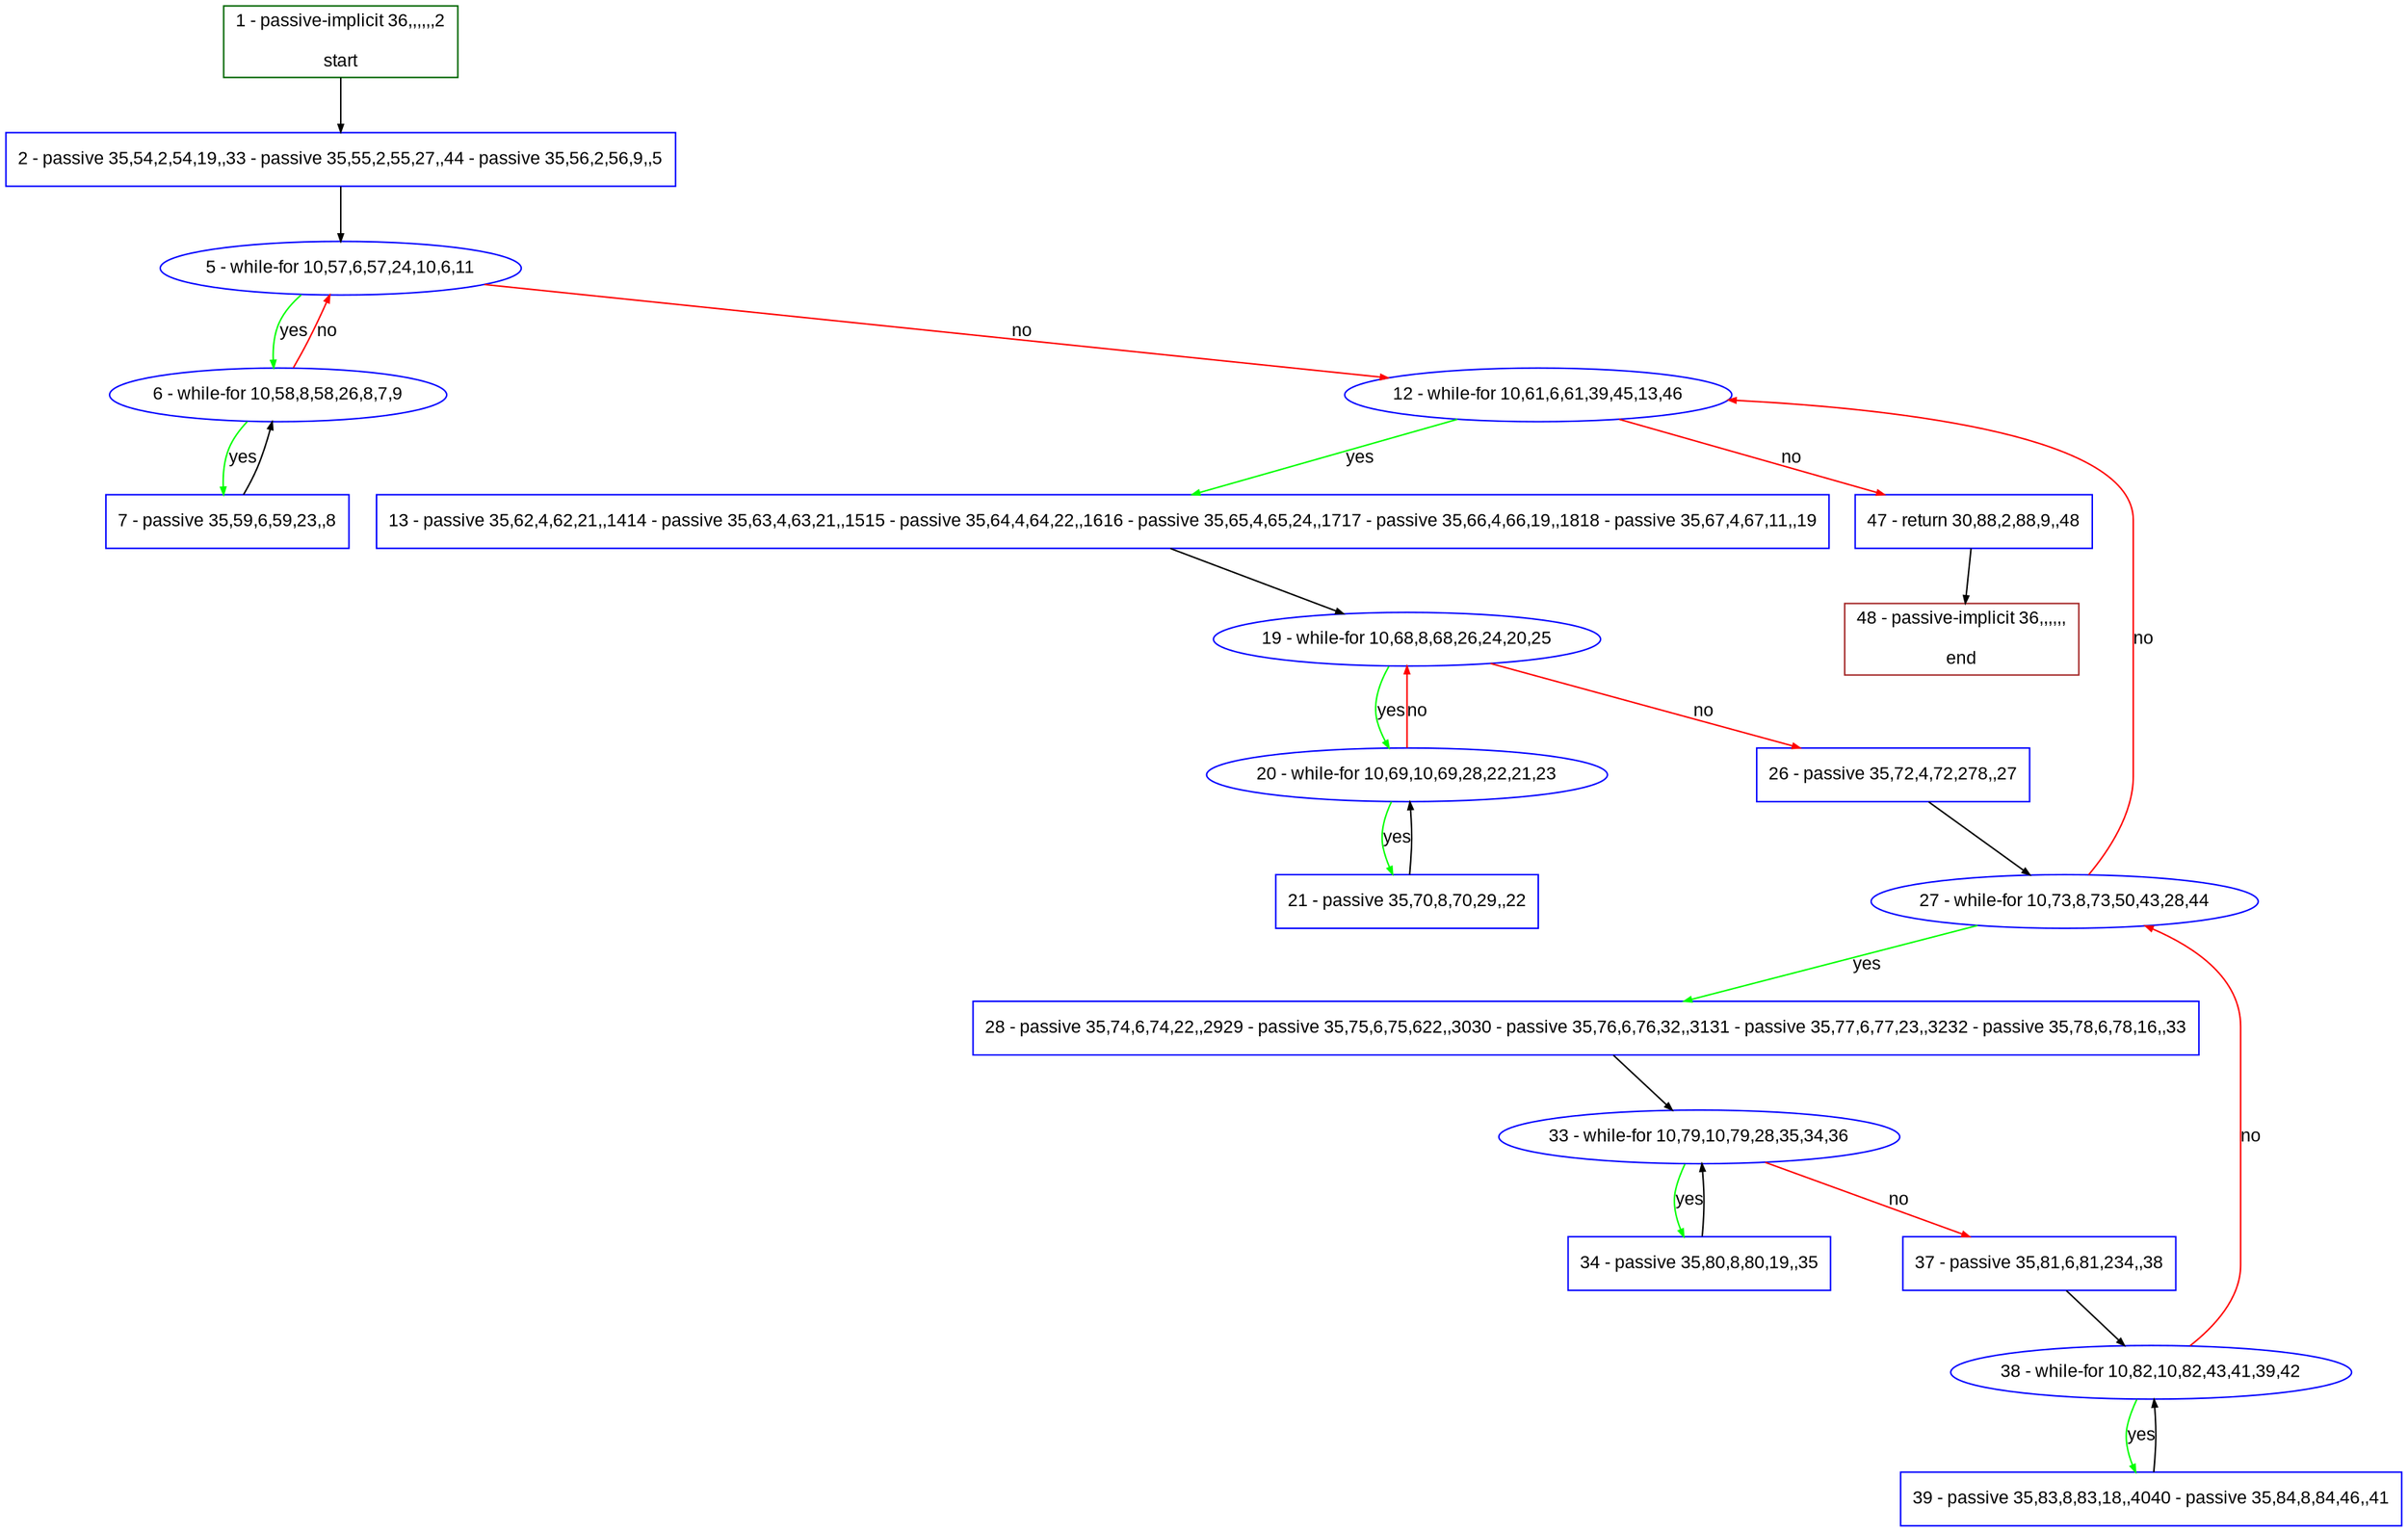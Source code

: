 digraph "" {
  graph [pack="true", label="", fontsize="12", packmode="clust", fontname="Arial", fillcolor="#FFFFCC", bgcolor="white", style="rounded,filled", compound="true"];
  node [node_initialized="no", label="", color="grey", fontsize="12", fillcolor="white", fontname="Arial", style="filled", shape="rectangle", compound="true", fixedsize="false"];
  edge [fontcolor="black", arrowhead="normal", arrowtail="none", arrowsize="0.5", ltail="", label="", color="black", fontsize="12", lhead="", fontname="Arial", dir="forward", compound="true"];
  __N1 [label="2 - passive 35,54,2,54,19,,33 - passive 35,55,2,55,27,,44 - passive 35,56,2,56,9,,5", color="#0000ff", fillcolor="#ffffff", style="filled", shape="box"];
  __N2 [label="1 - passive-implicit 36,,,,,,2\n\nstart", color="#006400", fillcolor="#ffffff", style="filled", shape="box"];
  __N3 [label="5 - while-for 10,57,6,57,24,10,6,11", color="#0000ff", fillcolor="#ffffff", style="filled", shape="oval"];
  __N4 [label="6 - while-for 10,58,8,58,26,8,7,9", color="#0000ff", fillcolor="#ffffff", style="filled", shape="oval"];
  __N5 [label="12 - while-for 10,61,6,61,39,45,13,46", color="#0000ff", fillcolor="#ffffff", style="filled", shape="oval"];
  __N6 [label="7 - passive 35,59,6,59,23,,8", color="#0000ff", fillcolor="#ffffff", style="filled", shape="box"];
  __N7 [label="13 - passive 35,62,4,62,21,,1414 - passive 35,63,4,63,21,,1515 - passive 35,64,4,64,22,,1616 - passive 35,65,4,65,24,,1717 - passive 35,66,4,66,19,,1818 - passive 35,67,4,67,11,,19", color="#0000ff", fillcolor="#ffffff", style="filled", shape="box"];
  __N8 [label="47 - return 30,88,2,88,9,,48", color="#0000ff", fillcolor="#ffffff", style="filled", shape="box"];
  __N9 [label="19 - while-for 10,68,8,68,26,24,20,25", color="#0000ff", fillcolor="#ffffff", style="filled", shape="oval"];
  __N10 [label="20 - while-for 10,69,10,69,28,22,21,23", color="#0000ff", fillcolor="#ffffff", style="filled", shape="oval"];
  __N11 [label="26 - passive 35,72,4,72,278,,27", color="#0000ff", fillcolor="#ffffff", style="filled", shape="box"];
  __N12 [label="21 - passive 35,70,8,70,29,,22", color="#0000ff", fillcolor="#ffffff", style="filled", shape="box"];
  __N13 [label="27 - while-for 10,73,8,73,50,43,28,44", color="#0000ff", fillcolor="#ffffff", style="filled", shape="oval"];
  __N14 [label="28 - passive 35,74,6,74,22,,2929 - passive 35,75,6,75,622,,3030 - passive 35,76,6,76,32,,3131 - passive 35,77,6,77,23,,3232 - passive 35,78,6,78,16,,33", color="#0000ff", fillcolor="#ffffff", style="filled", shape="box"];
  __N15 [label="33 - while-for 10,79,10,79,28,35,34,36", color="#0000ff", fillcolor="#ffffff", style="filled", shape="oval"];
  __N16 [label="34 - passive 35,80,8,80,19,,35", color="#0000ff", fillcolor="#ffffff", style="filled", shape="box"];
  __N17 [label="37 - passive 35,81,6,81,234,,38", color="#0000ff", fillcolor="#ffffff", style="filled", shape="box"];
  __N18 [label="38 - while-for 10,82,10,82,43,41,39,42", color="#0000ff", fillcolor="#ffffff", style="filled", shape="oval"];
  __N19 [label="39 - passive 35,83,8,83,18,,4040 - passive 35,84,8,84,46,,41", color="#0000ff", fillcolor="#ffffff", style="filled", shape="box"];
  __N20 [label="48 - passive-implicit 36,,,,,,\n\nend", color="#a52a2a", fillcolor="#ffffff", style="filled", shape="box"];
  __N2 -> __N1 [arrowhead="normal", arrowtail="none", color="#000000", label="", dir="forward"];
  __N1 -> __N3 [arrowhead="normal", arrowtail="none", color="#000000", label="", dir="forward"];
  __N3 -> __N4 [arrowhead="normal", arrowtail="none", color="#00ff00", label="yes", dir="forward"];
  __N4 -> __N3 [arrowhead="normal", arrowtail="none", color="#ff0000", label="no", dir="forward"];
  __N3 -> __N5 [arrowhead="normal", arrowtail="none", color="#ff0000", label="no", dir="forward"];
  __N4 -> __N6 [arrowhead="normal", arrowtail="none", color="#00ff00", label="yes", dir="forward"];
  __N6 -> __N4 [arrowhead="normal", arrowtail="none", color="#000000", label="", dir="forward"];
  __N5 -> __N7 [arrowhead="normal", arrowtail="none", color="#00ff00", label="yes", dir="forward"];
  __N5 -> __N8 [arrowhead="normal", arrowtail="none", color="#ff0000", label="no", dir="forward"];
  __N7 -> __N9 [arrowhead="normal", arrowtail="none", color="#000000", label="", dir="forward"];
  __N9 -> __N10 [arrowhead="normal", arrowtail="none", color="#00ff00", label="yes", dir="forward"];
  __N10 -> __N9 [arrowhead="normal", arrowtail="none", color="#ff0000", label="no", dir="forward"];
  __N9 -> __N11 [arrowhead="normal", arrowtail="none", color="#ff0000", label="no", dir="forward"];
  __N10 -> __N12 [arrowhead="normal", arrowtail="none", color="#00ff00", label="yes", dir="forward"];
  __N12 -> __N10 [arrowhead="normal", arrowtail="none", color="#000000", label="", dir="forward"];
  __N11 -> __N13 [arrowhead="normal", arrowtail="none", color="#000000", label="", dir="forward"];
  __N13 -> __N5 [arrowhead="normal", arrowtail="none", color="#ff0000", label="no", dir="forward"];
  __N13 -> __N14 [arrowhead="normal", arrowtail="none", color="#00ff00", label="yes", dir="forward"];
  __N14 -> __N15 [arrowhead="normal", arrowtail="none", color="#000000", label="", dir="forward"];
  __N15 -> __N16 [arrowhead="normal", arrowtail="none", color="#00ff00", label="yes", dir="forward"];
  __N16 -> __N15 [arrowhead="normal", arrowtail="none", color="#000000", label="", dir="forward"];
  __N15 -> __N17 [arrowhead="normal", arrowtail="none", color="#ff0000", label="no", dir="forward"];
  __N17 -> __N18 [arrowhead="normal", arrowtail="none", color="#000000", label="", dir="forward"];
  __N18 -> __N13 [arrowhead="normal", arrowtail="none", color="#ff0000", label="no", dir="forward"];
  __N18 -> __N19 [arrowhead="normal", arrowtail="none", color="#00ff00", label="yes", dir="forward"];
  __N19 -> __N18 [arrowhead="normal", arrowtail="none", color="#000000", label="", dir="forward"];
  __N8 -> __N20 [arrowhead="normal", arrowtail="none", color="#000000", label="", dir="forward"];
}
